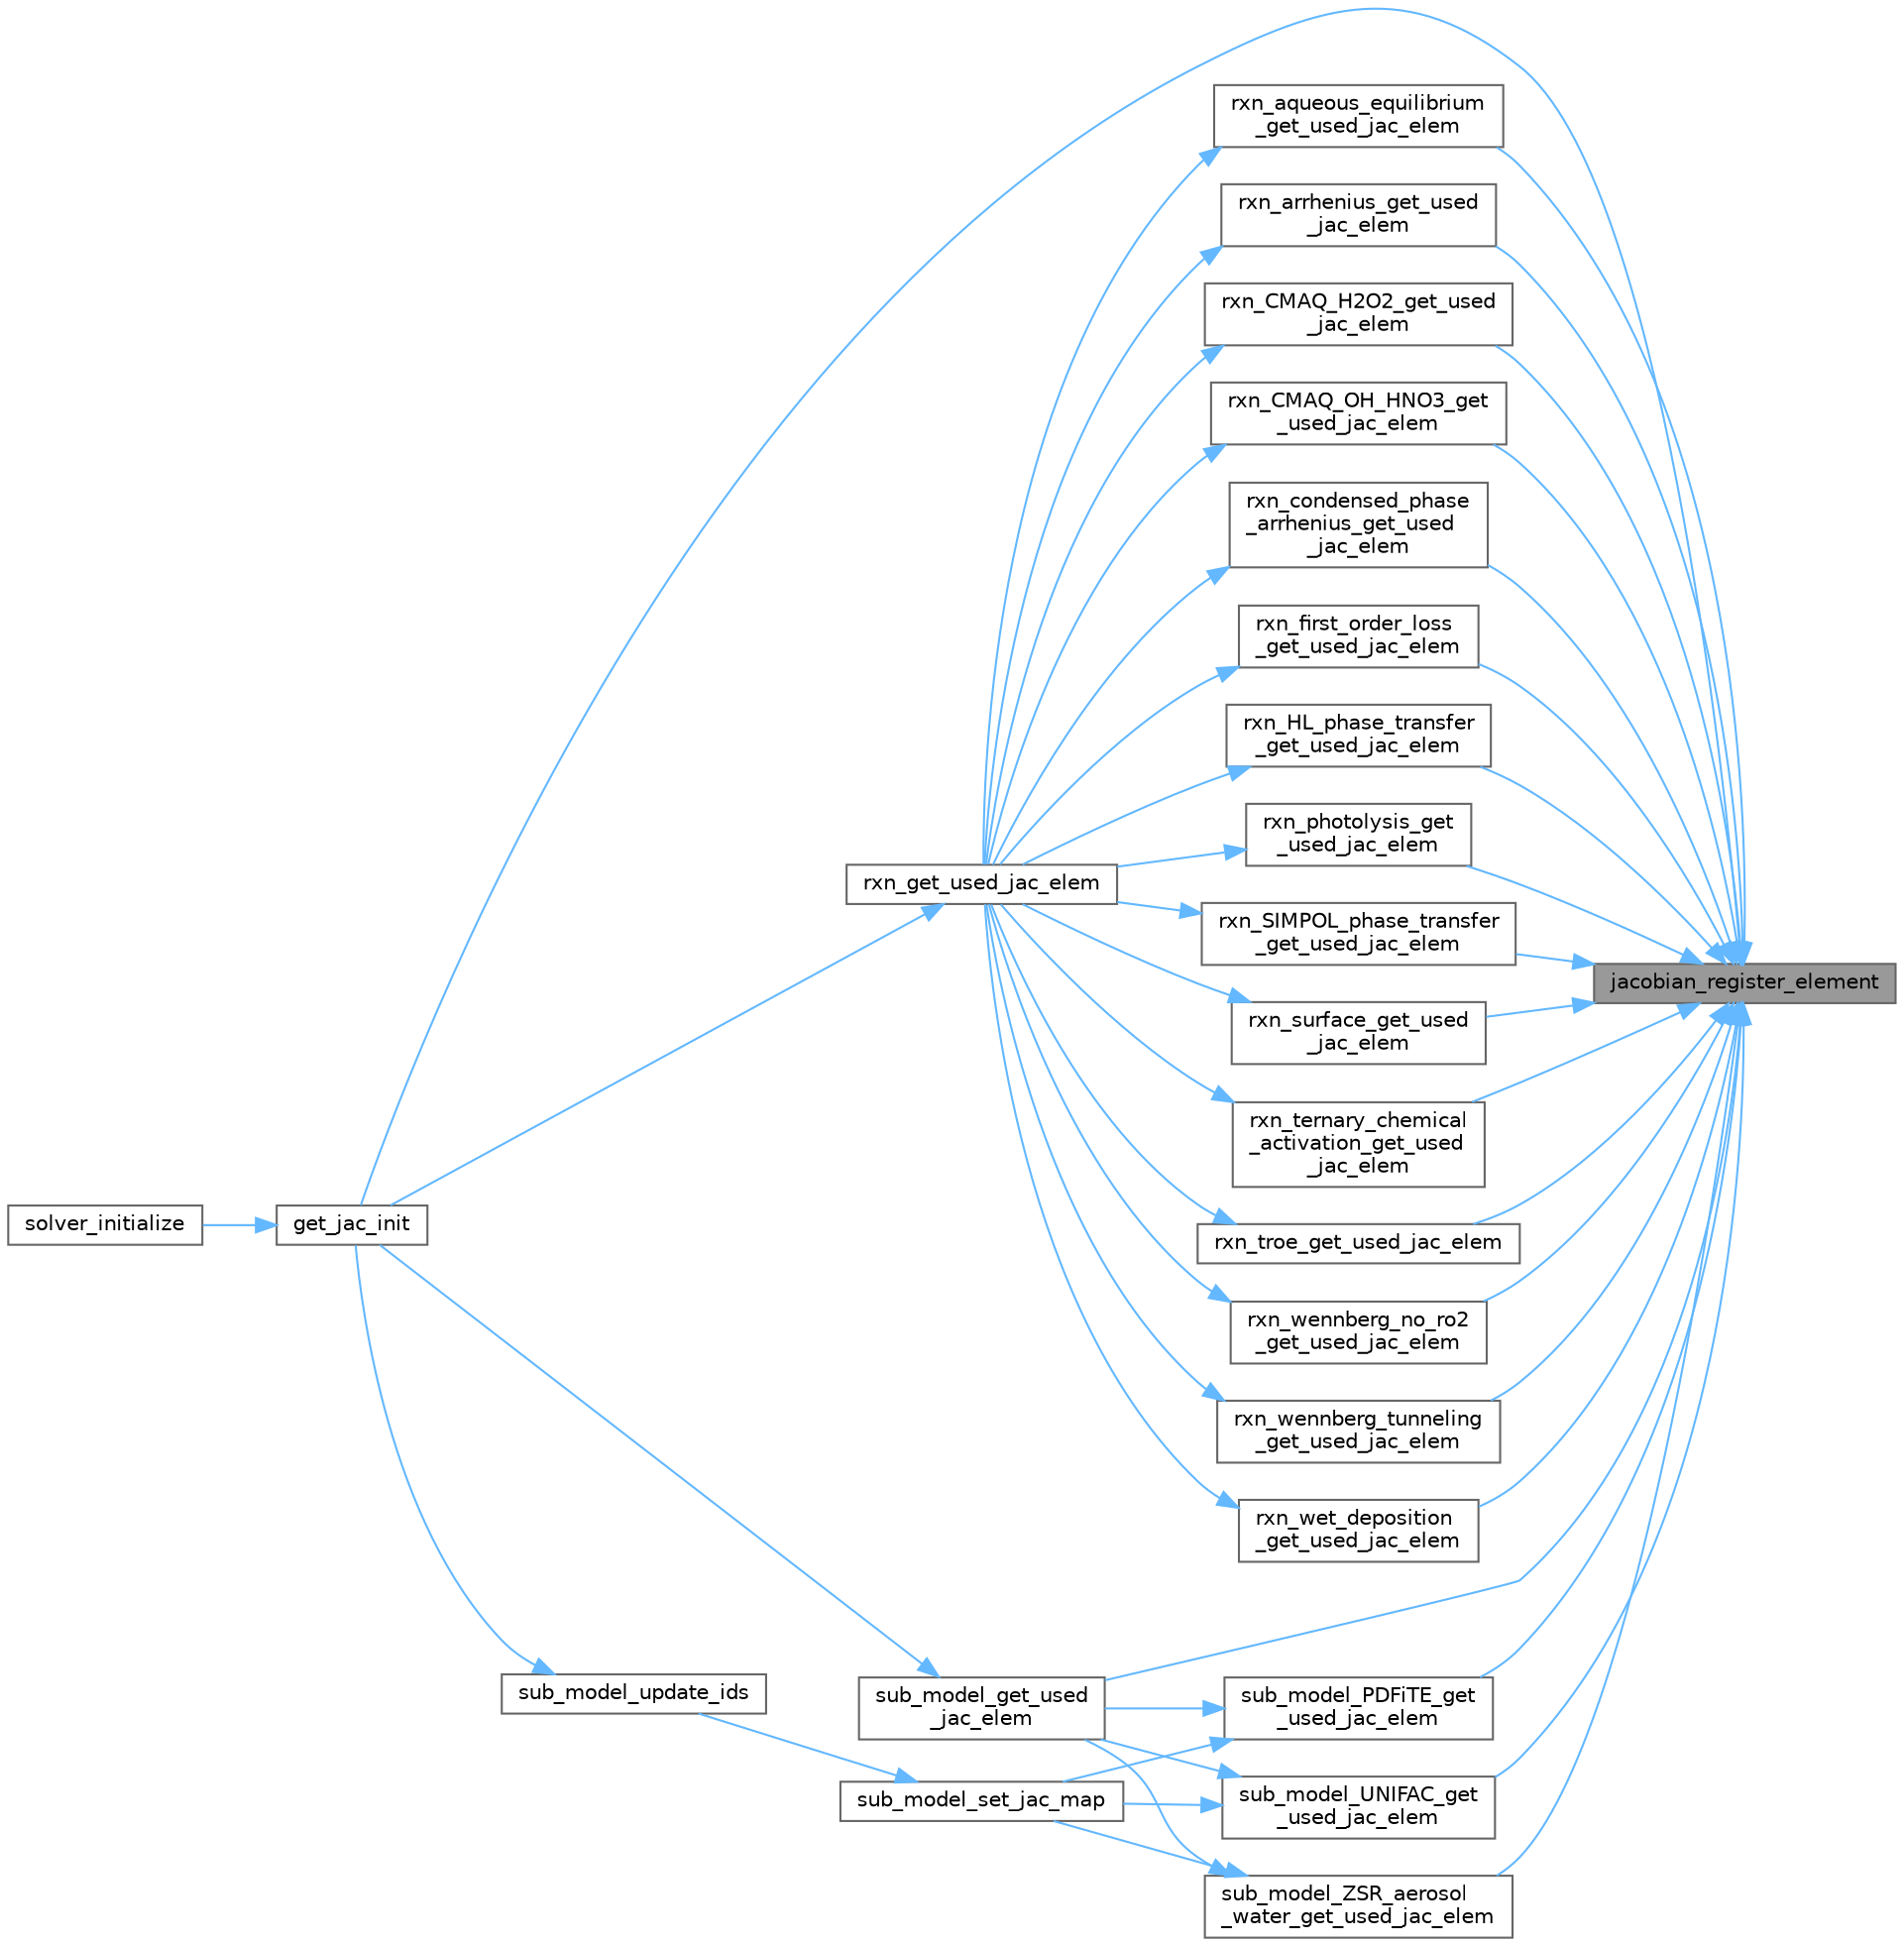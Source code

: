 digraph "jacobian_register_element"
{
 // LATEX_PDF_SIZE
  bgcolor="transparent";
  edge [fontname=Helvetica,fontsize=10,labelfontname=Helvetica,labelfontsize=10];
  node [fontname=Helvetica,fontsize=10,shape=box,height=0.2,width=0.4];
  rankdir="RL";
  Node1 [label="jacobian_register_element",height=0.2,width=0.4,color="gray40", fillcolor="grey60", style="filled", fontcolor="black",tooltip="Adds an element to the sparse matrix."];
  Node1 -> Node2 [dir="back",color="steelblue1",style="solid"];
  Node2 [label="get_jac_init",height=0.2,width=0.4,color="grey40", fillcolor="white", style="filled",URL="$camp__solver_8c.html#a5b485fa25356197023889f3795888e98",tooltip="Try to improve guesses of y sent to the linear solver."];
  Node2 -> Node3 [dir="back",color="steelblue1",style="solid"];
  Node3 [label="solver_initialize",height=0.2,width=0.4,color="grey40", fillcolor="white", style="filled",URL="$camp__solver_8c.html#a599ffdef916b139a1690bfd41aa386b6",tooltip="Solver initialization."];
  Node1 -> Node4 [dir="back",color="steelblue1",style="solid"];
  Node4 [label="rxn_aqueous_equilibrium\l_get_used_jac_elem",height=0.2,width=0.4,color="grey40", fillcolor="white", style="filled",URL="$rxn__aqueous__equilibrium_8c.html#aba2b7971289b789830bb3986d8c26143",tooltip="Flag Jacobian elements used by this reaction."];
  Node4 -> Node5 [dir="back",color="steelblue1",style="solid"];
  Node5 [label="rxn_get_used_jac_elem",height=0.2,width=0.4,color="grey40", fillcolor="white", style="filled",URL="$rxn__solver_8c.html#a6816597d1e59964f558cfc82b004549e",tooltip="Get the Jacobian elements used by a particular reaction."];
  Node5 -> Node2 [dir="back",color="steelblue1",style="solid"];
  Node1 -> Node6 [dir="back",color="steelblue1",style="solid"];
  Node6 [label="rxn_arrhenius_get_used\l_jac_elem",height=0.2,width=0.4,color="grey40", fillcolor="white", style="filled",URL="$rxn__arrhenius_8c.html#a7f830056ddb14553c6c27e13895a27a1",tooltip="Flag Jacobian elements used by this reaction."];
  Node6 -> Node5 [dir="back",color="steelblue1",style="solid"];
  Node1 -> Node7 [dir="back",color="steelblue1",style="solid"];
  Node7 [label="rxn_CMAQ_H2O2_get_used\l_jac_elem",height=0.2,width=0.4,color="grey40", fillcolor="white", style="filled",URL="$rxn___c_m_a_q___h2_o2_8c.html#aaf19aa3c701ef961a31fa085f3a95b68",tooltip="Flag Jacobian elements used by this reaction."];
  Node7 -> Node5 [dir="back",color="steelblue1",style="solid"];
  Node1 -> Node8 [dir="back",color="steelblue1",style="solid"];
  Node8 [label="rxn_CMAQ_OH_HNO3_get\l_used_jac_elem",height=0.2,width=0.4,color="grey40", fillcolor="white", style="filled",URL="$rxn___c_m_a_q___o_h___h_n_o3_8c.html#ab0f2f55a3403589173d1d9dae525adb6",tooltip="Flag Jacobian elements used by this reaction."];
  Node8 -> Node5 [dir="back",color="steelblue1",style="solid"];
  Node1 -> Node9 [dir="back",color="steelblue1",style="solid"];
  Node9 [label="rxn_condensed_phase\l_arrhenius_get_used\l_jac_elem",height=0.2,width=0.4,color="grey40", fillcolor="white", style="filled",URL="$rxn__condensed__phase__arrhenius_8c.html#a5160c5060999537531f810c0651dd641",tooltip="Flag Jacobian elements used by this reaction."];
  Node9 -> Node5 [dir="back",color="steelblue1",style="solid"];
  Node1 -> Node10 [dir="back",color="steelblue1",style="solid"];
  Node10 [label="rxn_first_order_loss\l_get_used_jac_elem",height=0.2,width=0.4,color="grey40", fillcolor="white", style="filled",URL="$rxn__first__order__loss_8c.html#a73e9594a2ad684000b2cbef37ab6f195",tooltip="Flag Jacobian elements used by this reaction."];
  Node10 -> Node5 [dir="back",color="steelblue1",style="solid"];
  Node1 -> Node11 [dir="back",color="steelblue1",style="solid"];
  Node11 [label="rxn_HL_phase_transfer\l_get_used_jac_elem",height=0.2,width=0.4,color="grey40", fillcolor="white", style="filled",URL="$rxn___h_l__phase__transfer_8c.html#a6397153ebdffc297c0c43cb7dfb0e9ba",tooltip="Flag Jacobian elements used by this reaction."];
  Node11 -> Node5 [dir="back",color="steelblue1",style="solid"];
  Node1 -> Node12 [dir="back",color="steelblue1",style="solid"];
  Node12 [label="rxn_photolysis_get\l_used_jac_elem",height=0.2,width=0.4,color="grey40", fillcolor="white", style="filled",URL="$rxn__photolysis_8c.html#ab3c375e49f672106491c96e4b4455745",tooltip="Flag Jacobian elements used by this reaction."];
  Node12 -> Node5 [dir="back",color="steelblue1",style="solid"];
  Node1 -> Node13 [dir="back",color="steelblue1",style="solid"];
  Node13 [label="rxn_SIMPOL_phase_transfer\l_get_used_jac_elem",height=0.2,width=0.4,color="grey40", fillcolor="white", style="filled",URL="$rxn___s_i_m_p_o_l__phase__transfer_8c.html#a1658944a83529b7d5e854920f235ed3b",tooltip="Flag Jacobian elements used by this reaction."];
  Node13 -> Node5 [dir="back",color="steelblue1",style="solid"];
  Node1 -> Node14 [dir="back",color="steelblue1",style="solid"];
  Node14 [label="rxn_surface_get_used\l_jac_elem",height=0.2,width=0.4,color="grey40", fillcolor="white", style="filled",URL="$rxn__surface_8c.html#a172e0e483115d10f868a1a68f7a664da",tooltip="Flag Jacobian elements used by this reaction."];
  Node14 -> Node5 [dir="back",color="steelblue1",style="solid"];
  Node1 -> Node15 [dir="back",color="steelblue1",style="solid"];
  Node15 [label="rxn_ternary_chemical\l_activation_get_used\l_jac_elem",height=0.2,width=0.4,color="grey40", fillcolor="white", style="filled",URL="$rxn__ternary__chemical__activation_8c.html#a75c51d913c5d68b833f8fe7f0c078870",tooltip="Flag Jacobian elements used by this reaction."];
  Node15 -> Node5 [dir="back",color="steelblue1",style="solid"];
  Node1 -> Node16 [dir="back",color="steelblue1",style="solid"];
  Node16 [label="rxn_troe_get_used_jac_elem",height=0.2,width=0.4,color="grey40", fillcolor="white", style="filled",URL="$rxn__troe_8c.html#a8d762626ae8950f250d052a06e996db3",tooltip="Flag Jacobian elements used by this reaction."];
  Node16 -> Node5 [dir="back",color="steelblue1",style="solid"];
  Node1 -> Node17 [dir="back",color="steelblue1",style="solid"];
  Node17 [label="rxn_wennberg_no_ro2\l_get_used_jac_elem",height=0.2,width=0.4,color="grey40", fillcolor="white", style="filled",URL="$rxn__wennberg__no__ro2_8c.html#aa0313faf4bb8c560811072042700aafa",tooltip="Flag Jacobian elements used by this reaction."];
  Node17 -> Node5 [dir="back",color="steelblue1",style="solid"];
  Node1 -> Node18 [dir="back",color="steelblue1",style="solid"];
  Node18 [label="rxn_wennberg_tunneling\l_get_used_jac_elem",height=0.2,width=0.4,color="grey40", fillcolor="white", style="filled",URL="$rxn__wennberg__tunneling_8c.html#aee637cf278edc46b8d6835d5ba00947e",tooltip="Flag Jacobian elements used by this reaction."];
  Node18 -> Node5 [dir="back",color="steelblue1",style="solid"];
  Node1 -> Node19 [dir="back",color="steelblue1",style="solid"];
  Node19 [label="rxn_wet_deposition\l_get_used_jac_elem",height=0.2,width=0.4,color="grey40", fillcolor="white", style="filled",URL="$rxn__wet__deposition_8c.html#a083ddf02453025334ced6c65d78d60e1",tooltip="Flag Jacobian elements used by this reaction."];
  Node19 -> Node5 [dir="back",color="steelblue1",style="solid"];
  Node1 -> Node20 [dir="back",color="steelblue1",style="solid"];
  Node20 [label="sub_model_get_used\l_jac_elem",height=0.2,width=0.4,color="grey40", fillcolor="white", style="filled",URL="$sub__model__solver_8c.html#a4b1d9807c5fc6b0f2129eb420fa191ad",tooltip="Get the Jacobian elements used by a particular sub model."];
  Node20 -> Node2 [dir="back",color="steelblue1",style="solid"];
  Node1 -> Node21 [dir="back",color="steelblue1",style="solid"];
  Node21 [label="sub_model_PDFiTE_get\l_used_jac_elem",height=0.2,width=0.4,color="grey40", fillcolor="white", style="filled",URL="$sub__model___p_d_fi_t_e_8c.html#a1c3598c177755e3ca9d3bde1ace7c0e0",tooltip="Flag Jacobian elements used by this sub model."];
  Node21 -> Node20 [dir="back",color="steelblue1",style="solid"];
  Node21 -> Node22 [dir="back",color="steelblue1",style="solid"];
  Node22 [label="sub_model_set_jac_map",height=0.2,width=0.4,color="grey40", fillcolor="white", style="filled",URL="$sub__model__solver_8c.html#a61bf1cc1ad435b59182e1db138cc1b53",tooltip="Set the map for sub-model interdependence."];
  Node22 -> Node23 [dir="back",color="steelblue1",style="solid"];
  Node23 [label="sub_model_update_ids",height=0.2,width=0.4,color="grey40", fillcolor="white", style="filled",URL="$sub__model__solver_8c.html#a38ebe393b32d9f9ac185b12801c69e17",tooltip="Update the time derivative and Jacobian array ids."];
  Node23 -> Node2 [dir="back",color="steelblue1",style="solid"];
  Node1 -> Node24 [dir="back",color="steelblue1",style="solid"];
  Node24 [label="sub_model_UNIFAC_get\l_used_jac_elem",height=0.2,width=0.4,color="grey40", fillcolor="white", style="filled",URL="$sub__model___u_n_i_f_a_c_8c.html#a6895ac51f6122ce830f30d8b1f09d052",tooltip="Get the Jacobian elements used for a particular row of the matrix."];
  Node24 -> Node20 [dir="back",color="steelblue1",style="solid"];
  Node24 -> Node22 [dir="back",color="steelblue1",style="solid"];
  Node1 -> Node25 [dir="back",color="steelblue1",style="solid"];
  Node25 [label="sub_model_ZSR_aerosol\l_water_get_used_jac_elem",height=0.2,width=0.4,color="grey40", fillcolor="white", style="filled",URL="$sub__model___z_s_r__aerosol__water_8c.html#a0c47a7f4b91fa19f71a1a69237a6754e",tooltip="Flag Jacobian elements used by this sub model."];
  Node25 -> Node20 [dir="back",color="steelblue1",style="solid"];
  Node25 -> Node22 [dir="back",color="steelblue1",style="solid"];
}
